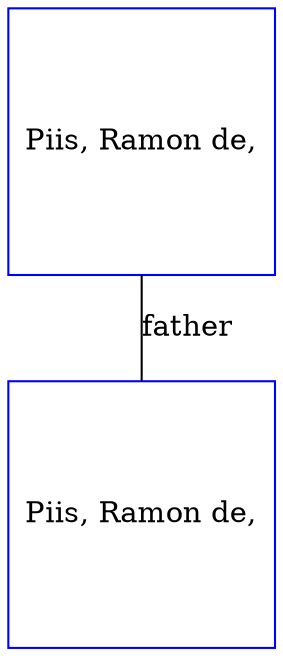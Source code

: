 digraph D {
    edge [dir=none];    node [shape=box];    "006657"   [label="Piis, Ramon de,", shape=box, regular=1, color="blue"] ;
"006656"   [label="Piis, Ramon de,", shape=box, regular=1, color="blue"] ;
006657->006656 [label="father",arrowsize=0.0]; 
}